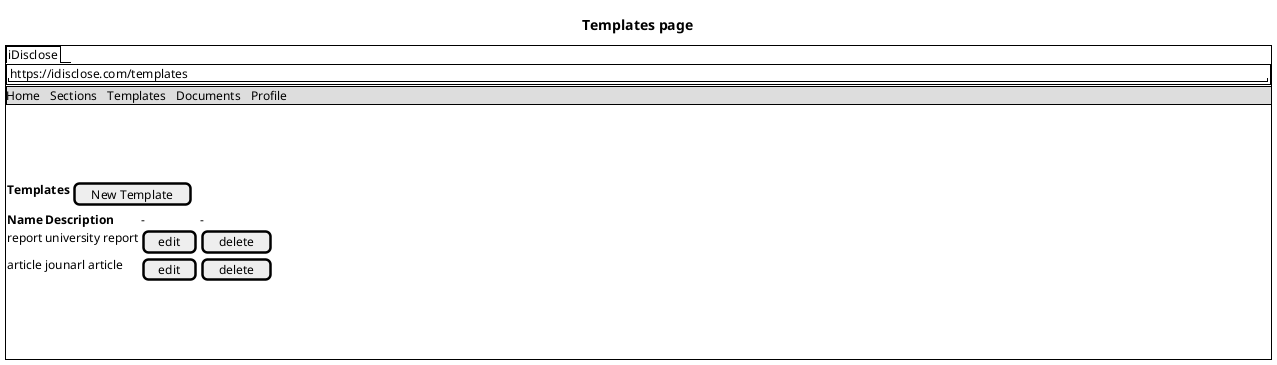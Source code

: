 @startsalt
title Templates page
{+
{/ iDisclose }
{+
  "https://idisclose.com/templates                                                                                                                              "
}
{* Home | Sections | Templates | Documents | Profile }
{
  .
  .
  .
  .
}
{
  <b>Templates | [ New Template ]
}
{
  <b>Name | <b>Description | - | - 
  report | university report | [ edit ] | [ delete ]
  article | jounarl article | [ edit ] | [ delete ]
}
{
  .
  .
  .
  .
}
}
@endsalt
